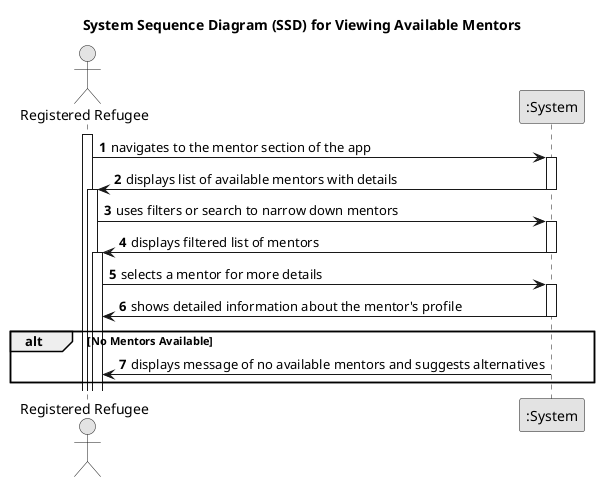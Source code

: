 @startuml
skinparam monochrome true
skinparam packageStyle rectangle
skinparam shadowing false

title System Sequence Diagram (SSD) for Viewing Available Mentors

autonumber

actor "Registered Refugee" as Refugee
participant ":System" as System

activate Refugee
    Refugee -> System : navigates to the mentor section of the app
activate System
    System -> Refugee : displays list of available mentors with details
deactivate System

activate Refugee
    Refugee -> System : uses filters or search to narrow down mentors
activate System
    System -> Refugee : displays filtered list of mentors
deactivate System

activate Refugee
    Refugee -> System : selects a mentor for more details
activate System
    System -> Refugee : shows detailed information about the mentor's profile
deactivate System

alt No Mentors Available
    System -> Refugee : displays message of no available mentors and suggests alternatives
end

@enduml
